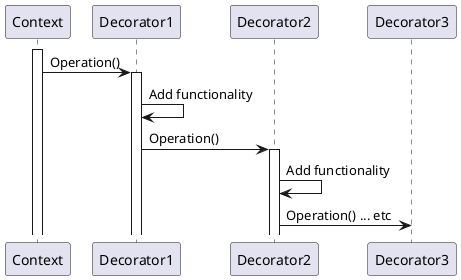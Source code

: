 @@startuml
activate Context
Context -> Decorator1 : Operation()
activate Decorator1
Decorator1 -> Decorator1 : Add functionality
Decorator1 -> Decorator2 : Operation()
activate Decorator2
Decorator2 -> Decorator2 : Add functionality
Decorator2 -> Decorator3 : Operation() ... etc
@@enduml